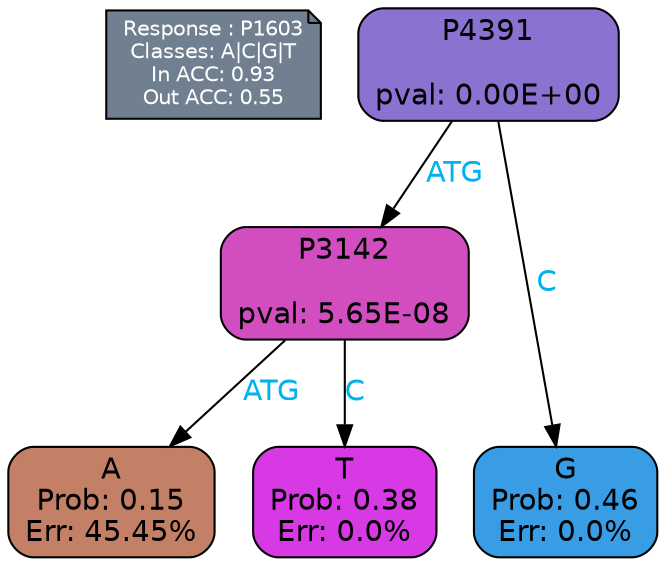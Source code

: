 digraph Tree {
node [shape=box, style="filled, rounded", color="black", fontname=helvetica] ;
graph [ranksep=equally, splines=polylines, bgcolor=transparent, dpi=600] ;
edge [fontname=helvetica] ;
LEGEND [label="Response : P1603
Classes: A|C|G|T
In ACC: 0.93
Out ACC: 0.55
",shape=note,align=left,style=filled,fillcolor="slategray",fontcolor="white",fontsize=10];1 [label="P4391

pval: 0.00E+00", fillcolor="#8a72d1"] ;
2 [label="P3142

pval: 5.65E-08", fillcolor="#d14dc0"] ;
3 [label="A
Prob: 0.15
Err: 45.45%", fillcolor="#c47f67"] ;
4 [label="T
Prob: 0.38
Err: 0.0%", fillcolor="#d739e5"] ;
5 [label="G
Prob: 0.46
Err: 0.0%", fillcolor="#399de5"] ;
1 -> 2 [label="ATG",fontcolor=deepskyblue2] ;
1 -> 5 [label="C",fontcolor=deepskyblue2] ;
2 -> 3 [label="ATG",fontcolor=deepskyblue2] ;
2 -> 4 [label="C",fontcolor=deepskyblue2] ;
{rank = same; 3;4;5;}{rank = same; LEGEND;1;}}